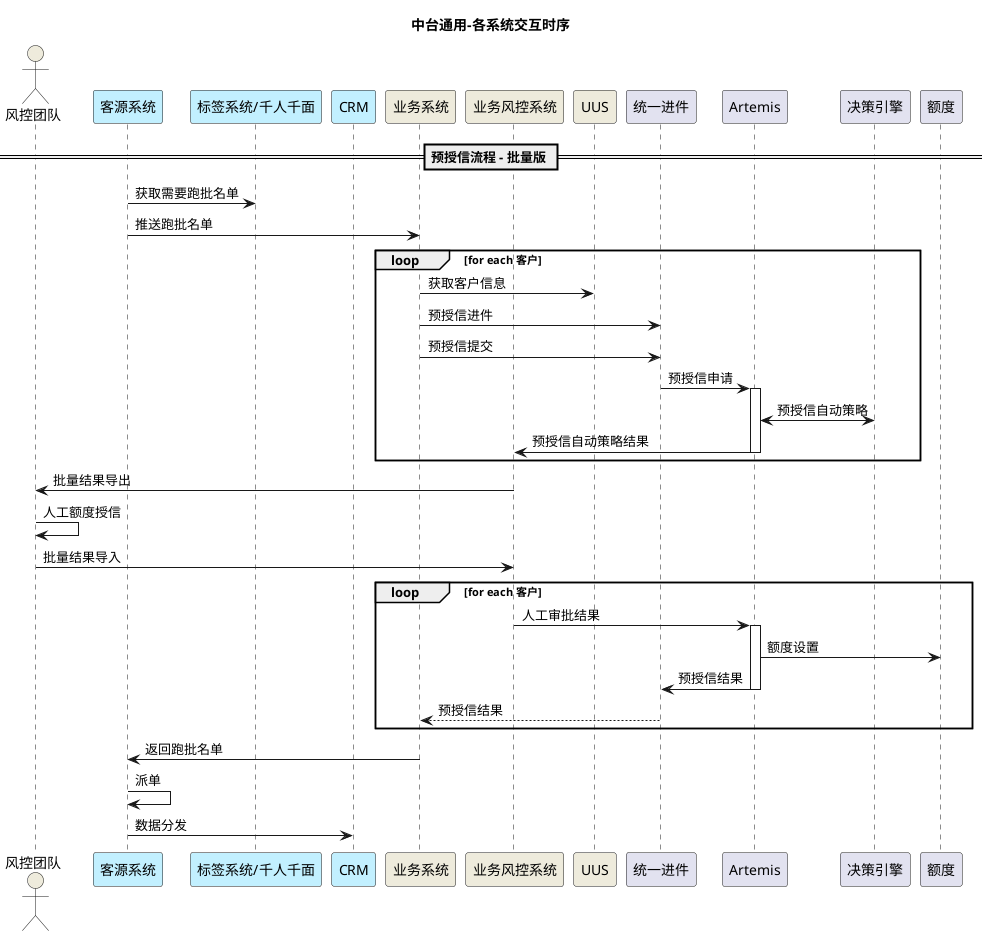 @startuml



title 中台通用-各系统交互时序

actor 风控团队 #EEEBDC
participant 客源系统 #APPLICATION
participant "标签系统/千人千面" #APPLICATION
participant CRM #APPLICATION
participant 业务系统 #EEEBDC
participant 业务风控系统 #EEEBDC
participant UUS #EEEBDC
participant 统一进件
participant Artemis
participant 决策引擎
participant 额度


== 预授信流程 - 批量版 ==

客源系统 -> "标签系统/千人千面": 获取需要跑批名单
客源系统 -> 业务系统: 推送跑批名单
loop for each 客户
    业务系统 -> UUS: 获取客户信息
    业务系统 -> 统一进件: 预授信进件
    业务系统 -> 统一进件: 预授信提交
    统一进件 -> Artemis: 预授信申请
    activate Artemis
    Artemis <-> 决策引擎: 预授信自动策略
    业务风控系统 <- Artemis: 预授信自动策略结果
    deactivate Artemis
end loop
风控团队 <- 业务风控系统: 批量结果导出
风控团队 -> 风控团队: 人工额度授信
风控团队 -> 业务风控系统: 批量结果导入
loop for each 客户
    业务风控系统 -> Artemis: 人工审批结果
    activate Artemis
    Artemis -> 额度: 额度设置
    统一进件 <- Artemis: 预授信结果
    deactivate Artemis
    业务系统 <-- 统一进件: 预授信结果
end loop
客源系统 <- 业务系统: 返回跑批名单
客源系统 -> 客源系统: 派单
客源系统 -> CRM: 数据分发


@enduml